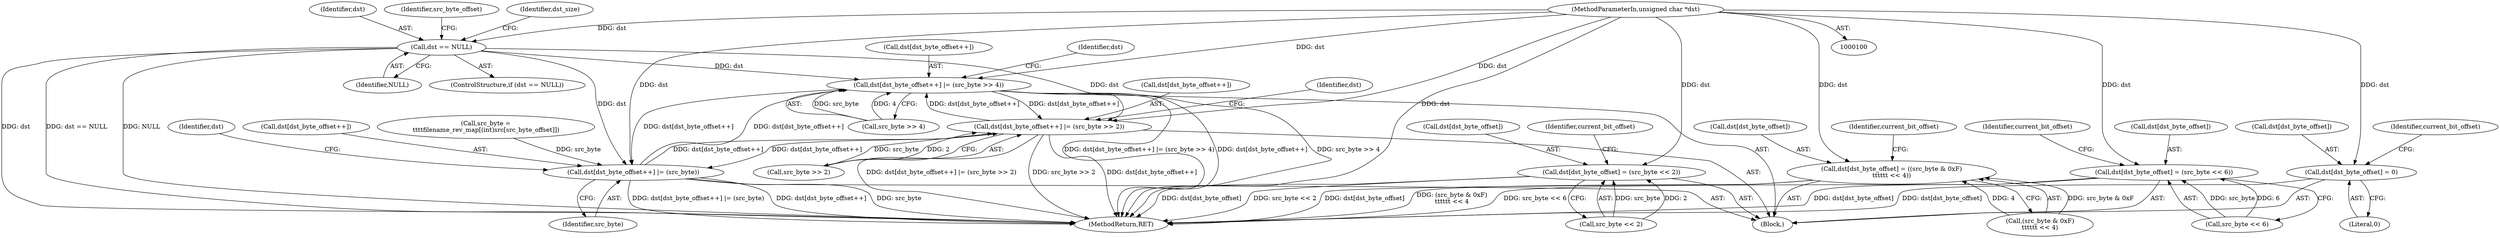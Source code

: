 digraph "0_linux_942080643bce061c3dd9d5718d3b745dcb39a8bc@pointer" {
"1000101" [label="(MethodParameterIn,unsigned char *dst)"];
"1000119" [label="(Call,dst == NULL)"];
"1000160" [label="(Call,dst[dst_byte_offset++] |= (src_byte >> 4))"];
"1000182" [label="(Call,dst[dst_byte_offset++] |= (src_byte >> 2))"];
"1000202" [label="(Call,dst[dst_byte_offset++] |= (src_byte))"];
"1000148" [label="(Call,dst[dst_byte_offset] = (src_byte << 2))"];
"1000168" [label="(Call,dst[dst_byte_offset] = ((src_byte & 0xF)\n\t\t\t\t\t\t << 4))"];
"1000190" [label="(Call,dst[dst_byte_offset] = (src_byte << 6))"];
"1000208" [label="(Call,dst[dst_byte_offset] = 0)"];
"1000225" [label="(MethodReturn,RET)"];
"1000125" [label="(Identifier,dst_size)"];
"1000161" [label="(Call,dst[dst_byte_offset++])"];
"1000170" [label="(Identifier,dst)"];
"1000165" [label="(Call,src_byte >> 4)"];
"1000160" [label="(Call,dst[dst_byte_offset++] |= (src_byte >> 4))"];
"1000210" [label="(Identifier,dst)"];
"1000149" [label="(Call,dst[dst_byte_offset])"];
"1000191" [label="(Call,dst[dst_byte_offset])"];
"1000183" [label="(Call,dst[dst_byte_offset++])"];
"1000203" [label="(Call,dst[dst_byte_offset++])"];
"1000202" [label="(Call,dst[dst_byte_offset++] |= (src_byte))"];
"1000182" [label="(Call,dst[dst_byte_offset++] |= (src_byte >> 2))"];
"1000194" [label="(Call,src_byte << 6)"];
"1000156" [label="(Identifier,current_bit_offset)"];
"1000198" [label="(Identifier,current_bit_offset)"];
"1000146" [label="(Block,)"];
"1000152" [label="(Call,src_byte << 2)"];
"1000214" [label="(Identifier,current_bit_offset)"];
"1000209" [label="(Call,dst[dst_byte_offset])"];
"1000190" [label="(Call,dst[dst_byte_offset] = (src_byte << 6))"];
"1000207" [label="(Identifier,src_byte)"];
"1000187" [label="(Call,src_byte >> 2)"];
"1000119" [label="(Call,dst == NULL)"];
"1000148" [label="(Call,dst[dst_byte_offset] = (src_byte << 2))"];
"1000192" [label="(Identifier,dst)"];
"1000178" [label="(Identifier,current_bit_offset)"];
"1000120" [label="(Identifier,dst)"];
"1000169" [label="(Call,dst[dst_byte_offset])"];
"1000121" [label="(Identifier,NULL)"];
"1000135" [label="(Call,src_byte =\n\t\t\t\tfilename_rev_map[(int)src[src_byte_offset]])"];
"1000208" [label="(Call,dst[dst_byte_offset] = 0)"];
"1000101" [label="(MethodParameterIn,unsigned char *dst)"];
"1000168" [label="(Call,dst[dst_byte_offset] = ((src_byte & 0xF)\n\t\t\t\t\t\t << 4))"];
"1000172" [label="(Call,(src_byte & 0xF)\n\t\t\t\t\t\t << 4)"];
"1000118" [label="(ControlStructure,if (dst == NULL))"];
"1000131" [label="(Identifier,src_byte_offset)"];
"1000212" [label="(Literal,0)"];
"1000101" -> "1000100"  [label="AST: "];
"1000101" -> "1000225"  [label="DDG: dst"];
"1000101" -> "1000119"  [label="DDG: dst"];
"1000101" -> "1000148"  [label="DDG: dst"];
"1000101" -> "1000160"  [label="DDG: dst"];
"1000101" -> "1000168"  [label="DDG: dst"];
"1000101" -> "1000182"  [label="DDG: dst"];
"1000101" -> "1000190"  [label="DDG: dst"];
"1000101" -> "1000202"  [label="DDG: dst"];
"1000101" -> "1000208"  [label="DDG: dst"];
"1000119" -> "1000118"  [label="AST: "];
"1000119" -> "1000121"  [label="CFG: "];
"1000120" -> "1000119"  [label="AST: "];
"1000121" -> "1000119"  [label="AST: "];
"1000125" -> "1000119"  [label="CFG: "];
"1000131" -> "1000119"  [label="CFG: "];
"1000119" -> "1000225"  [label="DDG: NULL"];
"1000119" -> "1000225"  [label="DDG: dst"];
"1000119" -> "1000225"  [label="DDG: dst == NULL"];
"1000119" -> "1000160"  [label="DDG: dst"];
"1000119" -> "1000182"  [label="DDG: dst"];
"1000119" -> "1000202"  [label="DDG: dst"];
"1000160" -> "1000146"  [label="AST: "];
"1000160" -> "1000165"  [label="CFG: "];
"1000161" -> "1000160"  [label="AST: "];
"1000165" -> "1000160"  [label="AST: "];
"1000170" -> "1000160"  [label="CFG: "];
"1000160" -> "1000225"  [label="DDG: dst[dst_byte_offset++] |= (src_byte >> 4)"];
"1000160" -> "1000225"  [label="DDG: dst[dst_byte_offset++]"];
"1000160" -> "1000225"  [label="DDG: src_byte >> 4"];
"1000202" -> "1000160"  [label="DDG: dst[dst_byte_offset++]"];
"1000182" -> "1000160"  [label="DDG: dst[dst_byte_offset++]"];
"1000165" -> "1000160"  [label="DDG: src_byte"];
"1000165" -> "1000160"  [label="DDG: 4"];
"1000160" -> "1000182"  [label="DDG: dst[dst_byte_offset++]"];
"1000160" -> "1000202"  [label="DDG: dst[dst_byte_offset++]"];
"1000182" -> "1000146"  [label="AST: "];
"1000182" -> "1000187"  [label="CFG: "];
"1000183" -> "1000182"  [label="AST: "];
"1000187" -> "1000182"  [label="AST: "];
"1000192" -> "1000182"  [label="CFG: "];
"1000182" -> "1000225"  [label="DDG: dst[dst_byte_offset++] |= (src_byte >> 2)"];
"1000182" -> "1000225"  [label="DDG: src_byte >> 2"];
"1000182" -> "1000225"  [label="DDG: dst[dst_byte_offset++]"];
"1000202" -> "1000182"  [label="DDG: dst[dst_byte_offset++]"];
"1000187" -> "1000182"  [label="DDG: src_byte"];
"1000187" -> "1000182"  [label="DDG: 2"];
"1000182" -> "1000202"  [label="DDG: dst[dst_byte_offset++]"];
"1000202" -> "1000146"  [label="AST: "];
"1000202" -> "1000207"  [label="CFG: "];
"1000203" -> "1000202"  [label="AST: "];
"1000207" -> "1000202"  [label="AST: "];
"1000210" -> "1000202"  [label="CFG: "];
"1000202" -> "1000225"  [label="DDG: dst[dst_byte_offset++]"];
"1000202" -> "1000225"  [label="DDG: src_byte"];
"1000202" -> "1000225"  [label="DDG: dst[dst_byte_offset++] |= (src_byte)"];
"1000135" -> "1000202"  [label="DDG: src_byte"];
"1000148" -> "1000146"  [label="AST: "];
"1000148" -> "1000152"  [label="CFG: "];
"1000149" -> "1000148"  [label="AST: "];
"1000152" -> "1000148"  [label="AST: "];
"1000156" -> "1000148"  [label="CFG: "];
"1000148" -> "1000225"  [label="DDG: src_byte << 2"];
"1000148" -> "1000225"  [label="DDG: dst[dst_byte_offset]"];
"1000152" -> "1000148"  [label="DDG: src_byte"];
"1000152" -> "1000148"  [label="DDG: 2"];
"1000168" -> "1000146"  [label="AST: "];
"1000168" -> "1000172"  [label="CFG: "];
"1000169" -> "1000168"  [label="AST: "];
"1000172" -> "1000168"  [label="AST: "];
"1000178" -> "1000168"  [label="CFG: "];
"1000168" -> "1000225"  [label="DDG: (src_byte & 0xF)\n\t\t\t\t\t\t << 4"];
"1000168" -> "1000225"  [label="DDG: dst[dst_byte_offset]"];
"1000172" -> "1000168"  [label="DDG: src_byte & 0xF"];
"1000172" -> "1000168"  [label="DDG: 4"];
"1000190" -> "1000146"  [label="AST: "];
"1000190" -> "1000194"  [label="CFG: "];
"1000191" -> "1000190"  [label="AST: "];
"1000194" -> "1000190"  [label="AST: "];
"1000198" -> "1000190"  [label="CFG: "];
"1000190" -> "1000225"  [label="DDG: src_byte << 6"];
"1000190" -> "1000225"  [label="DDG: dst[dst_byte_offset]"];
"1000194" -> "1000190"  [label="DDG: src_byte"];
"1000194" -> "1000190"  [label="DDG: 6"];
"1000208" -> "1000146"  [label="AST: "];
"1000208" -> "1000212"  [label="CFG: "];
"1000209" -> "1000208"  [label="AST: "];
"1000212" -> "1000208"  [label="AST: "];
"1000214" -> "1000208"  [label="CFG: "];
"1000208" -> "1000225"  [label="DDG: dst[dst_byte_offset]"];
}
